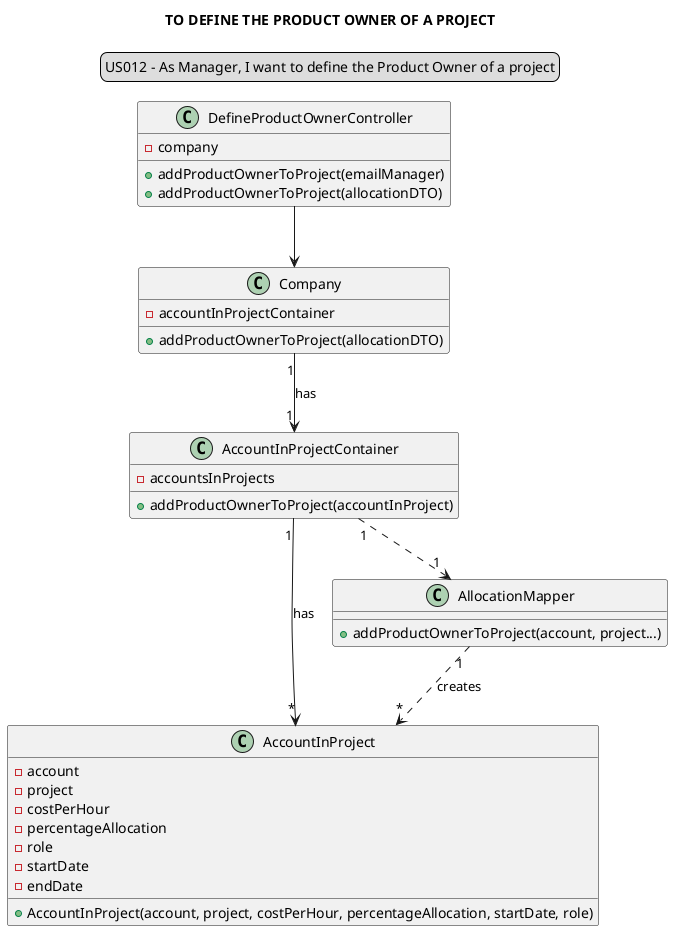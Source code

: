 @startuml

skinparam sequenceMessageAlign center
title TO DEFINE THE PRODUCT OWNER OF A PROJECT
legend top
US012 - As Manager, I want to define the Product Owner of a project
end legend

class DefineProductOwnerController {
-company
+addProductOwnerToProject(emailManager)
+addProductOwnerToProject(allocationDTO)
}

class Company {
-accountInProjectContainer
+addProductOwnerToProject(allocationDTO)
}

class AccountInProject{
-account
-project
-costPerHour
-percentageAllocation
-role
-startDate
-endDate
+AccountInProject(account, project, costPerHour, percentageAllocation, startDate, role)
}

class AccountInProjectContainer{
-accountsInProjects
+addProductOwnerToProject(accountInProject)
}

class AllocationMapper {
+addProductOwnerToProject(account, project...)
}

DefineProductOwnerController --> Company
Company "1"-->"1" AccountInProjectContainer: has
AccountInProjectContainer "1"..>"1" AllocationMapper
AllocationMapper "1"..> "*"AccountInProject: creates
AccountInProjectContainer "1"--> "*" AccountInProject: has

@enduml
